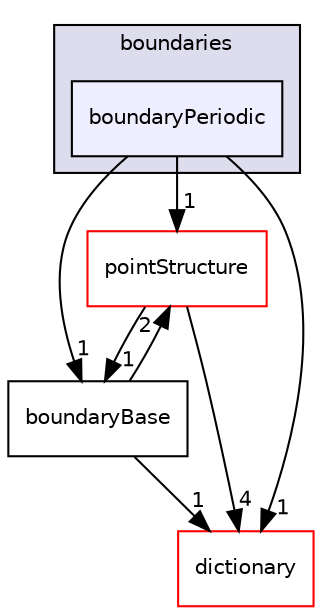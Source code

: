 digraph "src/phasicFlow/structuredData/boundaries/boundaryPeriodic" {
  compound=true
  node [ fontsize="10", fontname="Helvetica"];
  edge [ labelfontsize="10", labelfontname="Helvetica"];
  subgraph clusterdir_dc531f97377dc219e71eb46f0568c94b {
    graph [ bgcolor="#ddddee", pencolor="black", label="boundaries" fontname="Helvetica", fontsize="10", URL="dir_dc531f97377dc219e71eb46f0568c94b.html"]
  dir_1e5df160475af61ee700baa6ab1a93f6 [shape=box, label="boundaryPeriodic", style="filled", fillcolor="#eeeeff", pencolor="black", URL="dir_1e5df160475af61ee700baa6ab1a93f6.html"];
  }
  dir_40d089f5b6543888409b0c9c3858ee92 [shape=box label="pointStructure" fillcolor="white" style="filled" color="red" URL="dir_40d089f5b6543888409b0c9c3858ee92.html"];
  dir_7b661e32adcc91095d98430cbd3c38a1 [shape=box label="boundaryBase" URL="dir_7b661e32adcc91095d98430cbd3c38a1.html"];
  dir_1220c712ed5f98fd84ba71b4848374db [shape=box label="dictionary" fillcolor="white" style="filled" color="red" URL="dir_1220c712ed5f98fd84ba71b4848374db.html"];
  dir_40d089f5b6543888409b0c9c3858ee92->dir_7b661e32adcc91095d98430cbd3c38a1 [headlabel="1", labeldistance=1.5 headhref="dir_000161_000141.html"];
  dir_40d089f5b6543888409b0c9c3858ee92->dir_1220c712ed5f98fd84ba71b4848374db [headlabel="4", labeldistance=1.5 headhref="dir_000161_000112.html"];
  dir_7b661e32adcc91095d98430cbd3c38a1->dir_40d089f5b6543888409b0c9c3858ee92 [headlabel="2", labeldistance=1.5 headhref="dir_000141_000161.html"];
  dir_7b661e32adcc91095d98430cbd3c38a1->dir_1220c712ed5f98fd84ba71b4848374db [headlabel="1", labeldistance=1.5 headhref="dir_000141_000112.html"];
  dir_1e5df160475af61ee700baa6ab1a93f6->dir_40d089f5b6543888409b0c9c3858ee92 [headlabel="1", labeldistance=1.5 headhref="dir_000144_000161.html"];
  dir_1e5df160475af61ee700baa6ab1a93f6->dir_7b661e32adcc91095d98430cbd3c38a1 [headlabel="1", labeldistance=1.5 headhref="dir_000144_000141.html"];
  dir_1e5df160475af61ee700baa6ab1a93f6->dir_1220c712ed5f98fd84ba71b4848374db [headlabel="1", labeldistance=1.5 headhref="dir_000144_000112.html"];
}
